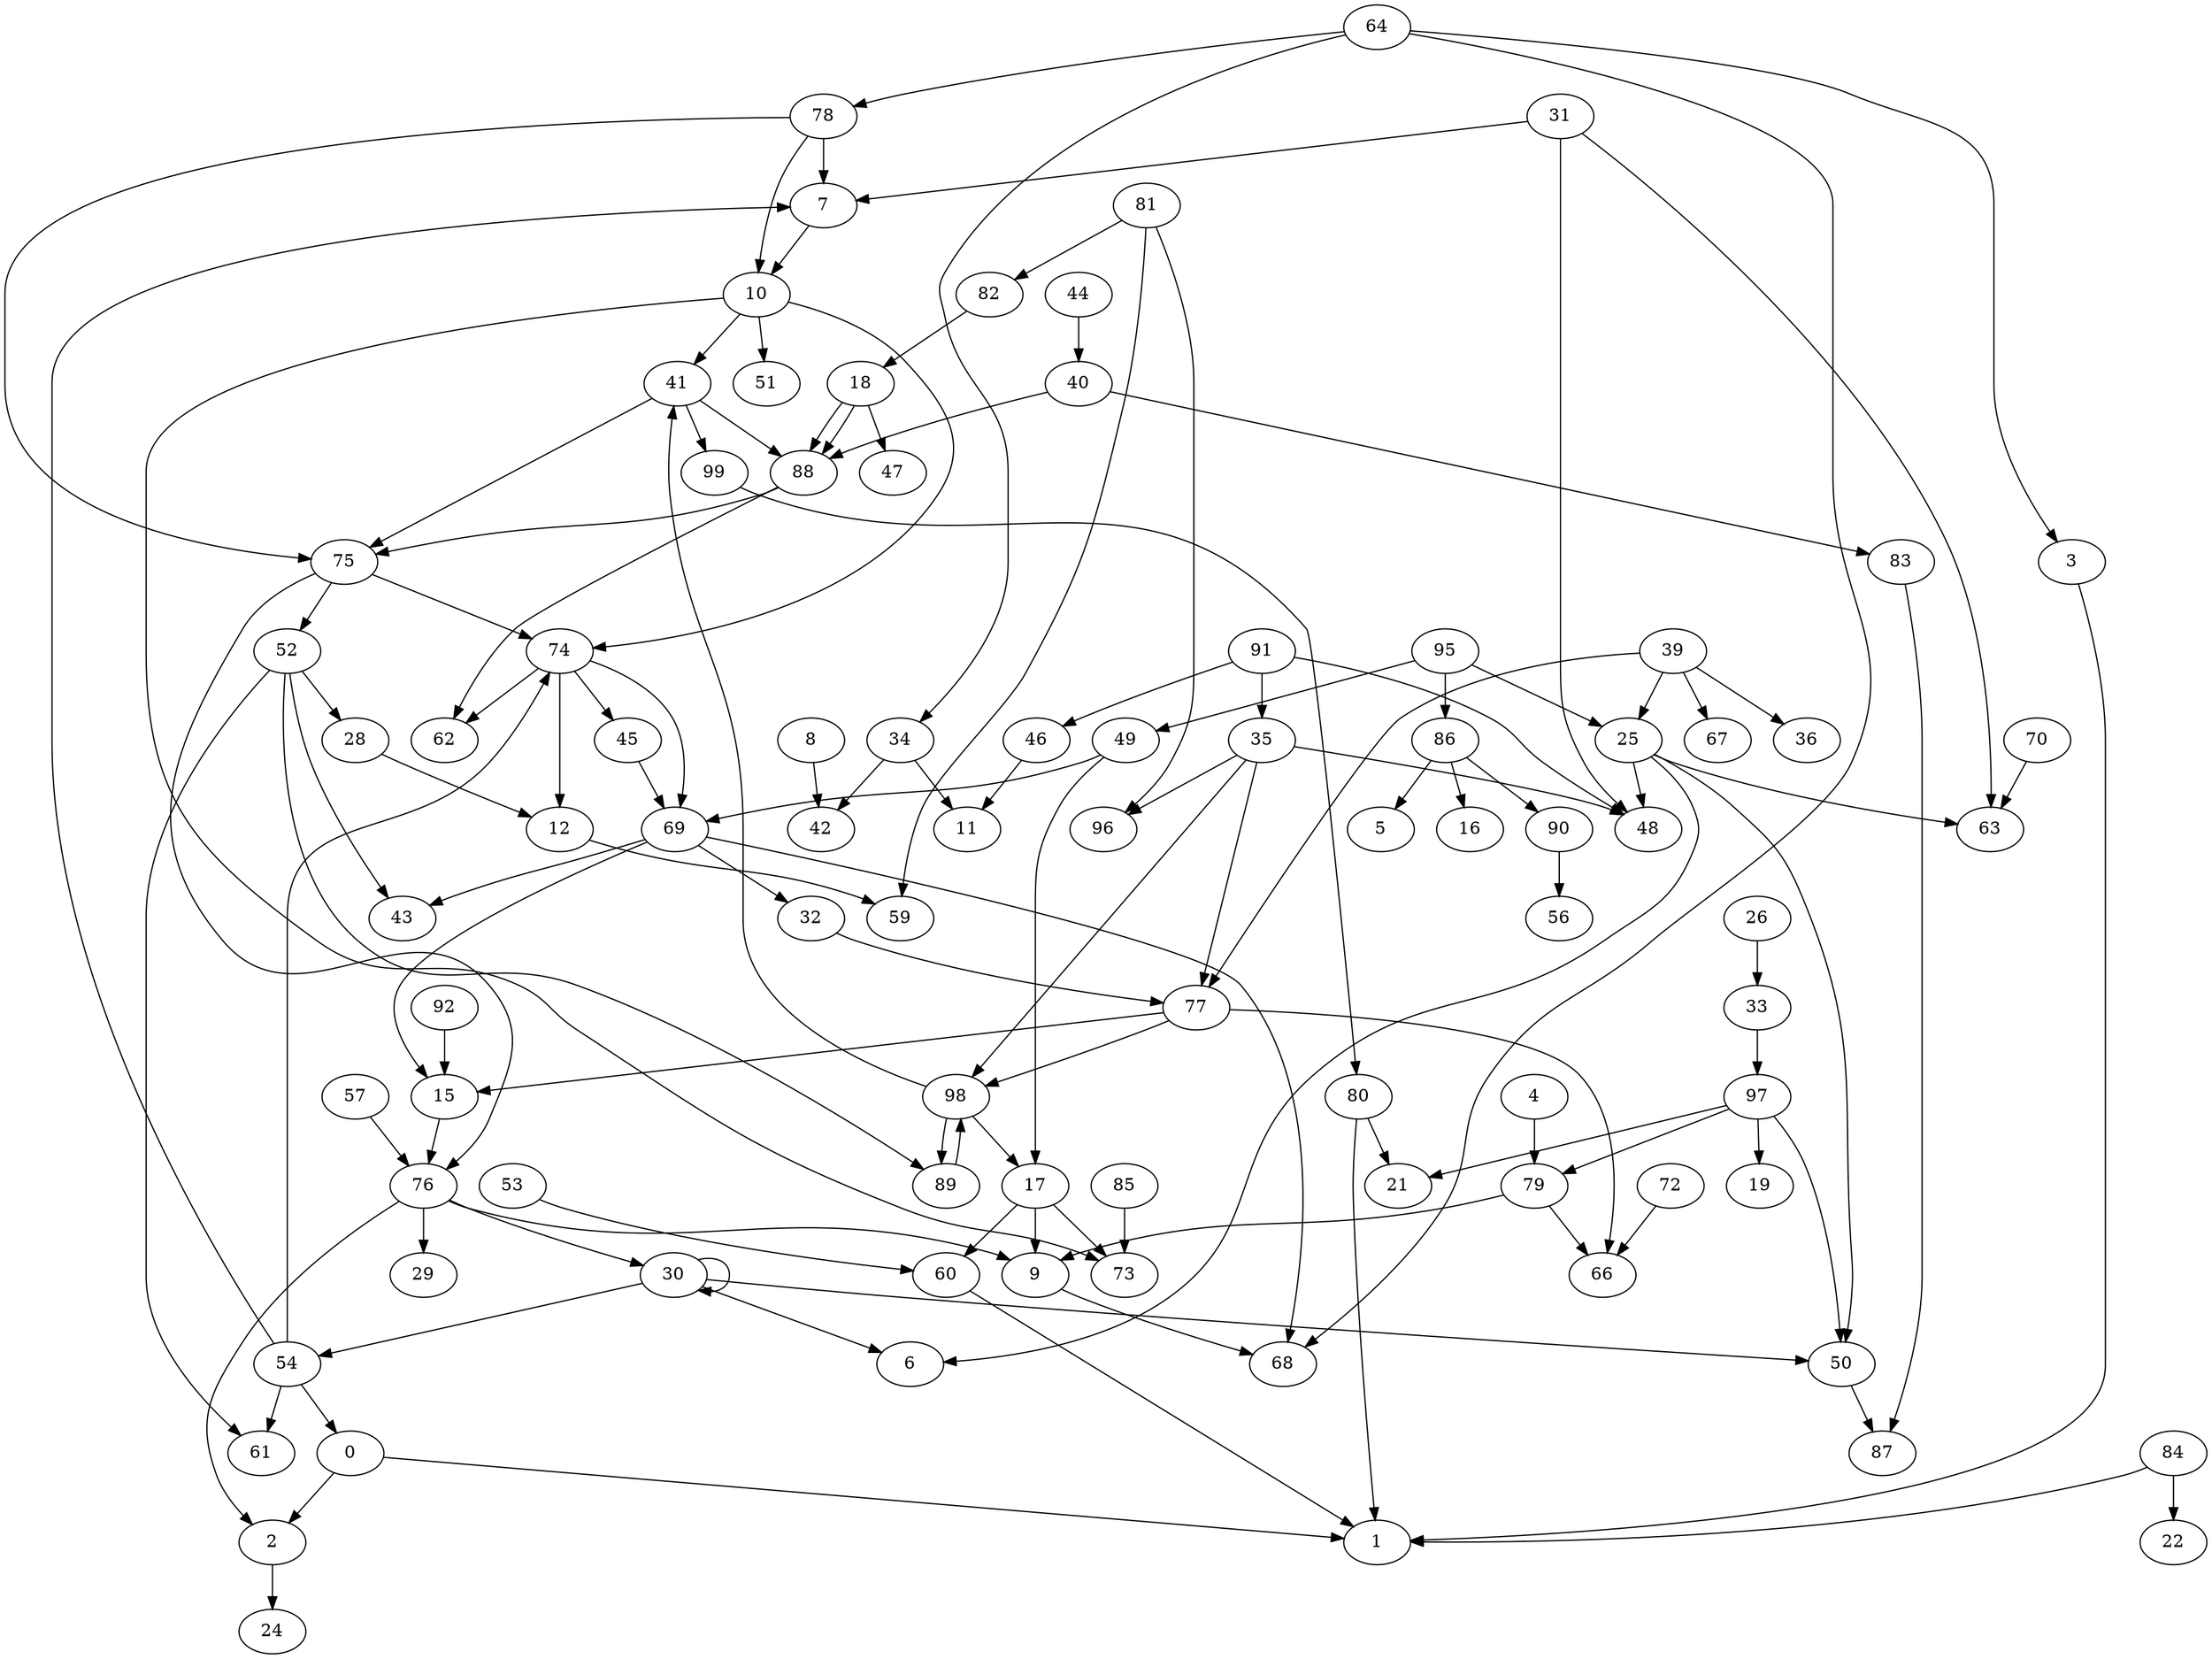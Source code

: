 digraph cfg {
0 -> { 1 2 }
2 -> { 24 }
3 -> { 1 }
4 -> { 79 }
7 -> { 10 }
8 -> { 42 }
9 -> { 68 }
10 -> { 73 }
10 -> { 41 }
10 -> { 51 }
10 -> { 74 }
12 -> { 59 }
15 -> { 76 }
17 -> { 73 }
17 -> { 9 }
17 -> { 60 }
18 -> { 88 }
18 -> { 47 }
18 -> { 88 }
25 -> { 63 }
25 -> { 6 }
25 -> { 48 }
25 -> { 50 }
26 -> { 33 }
28 -> { 12 }
30 -> { 50 }
30 -> { 54 }
30 -> { 30 }
30 -> { 6 }
31 -> { 7 }
31 -> { 48 }
31 -> { 63 }
32 -> { 77 }
33 -> { 97 }
34 -> { 11 }
34 -> { 42 }
35 -> { 77 }
35 -> { 98 }
35 -> { 96 }
35 -> { 48 }
39 -> { 77 }
39 -> { 25 }
39 -> { 67 }
39 -> { 36 }
40 -> { 83 }
40 -> { 88 }
41 -> { 99 }
41 -> { 88 }
41 -> { 75 }
44 -> { 40 }
45 -> { 69 }
46 -> { 11 }
49 -> { 17 }
49 -> { 69 }
50 -> { 87 }
52 -> { 43 }
52 -> { 28 }
52 -> { 89 }
52 -> { 61 }
53 -> { 60 }
54 -> { 74 }
54 -> { 0 }
54 -> { 7 }
54 -> { 61 }
57 -> { 76 }
60 -> { 1 }
64 -> { 68 }
64 -> { 3 }
64 -> { 34 }
64 -> { 78 }
69 -> { 15 }
69 -> { 43 }
69 -> { 32 }
69 -> { 68 }
70 -> { 63 }
72 -> { 66 }
74 -> { 45 }
74 -> { 69 }
74 -> { 62 }
74 -> { 12 }
75 -> { 74 }
75 -> { 76 }
75 -> { 52 }
76 -> { 2 }
76 -> { 30 }
76 -> { 29 }
76 -> { 9 }
77 -> { 98 }
77 -> { 15 }
77 -> { 66 }
78 -> { 10 }
78 -> { 7 }
78 -> { 75 }
79 -> { 66 }
79 -> { 9 }
80 -> { 21 }
80 -> { 1 }
81 -> { 82 }
81 -> { 96 }
81 -> { 59 }
82 -> { 18 }
83 -> { 87 }
84 -> { 22 }
84 -> { 1 }
85 -> { 73 }
86 -> { 16 }
86 -> { 90 }
86 -> { 5 }
88 -> { 62 }
88 -> { 75 }
89 -> { 98 }
90 -> { 56 }
91 -> { 35 }
91 -> { 46 }
91 -> { 48 }
92 -> { 15 }
95 -> { 25 }
95 -> { 49 }
95 -> { 86 }
97 -> { 50 }
97 -> { 79 }
97 -> { 19 }
97 -> { 21 }
98 -> { 89 }
98 -> { 41 }
98 -> { 17 }
99 -> { 80 }
}
